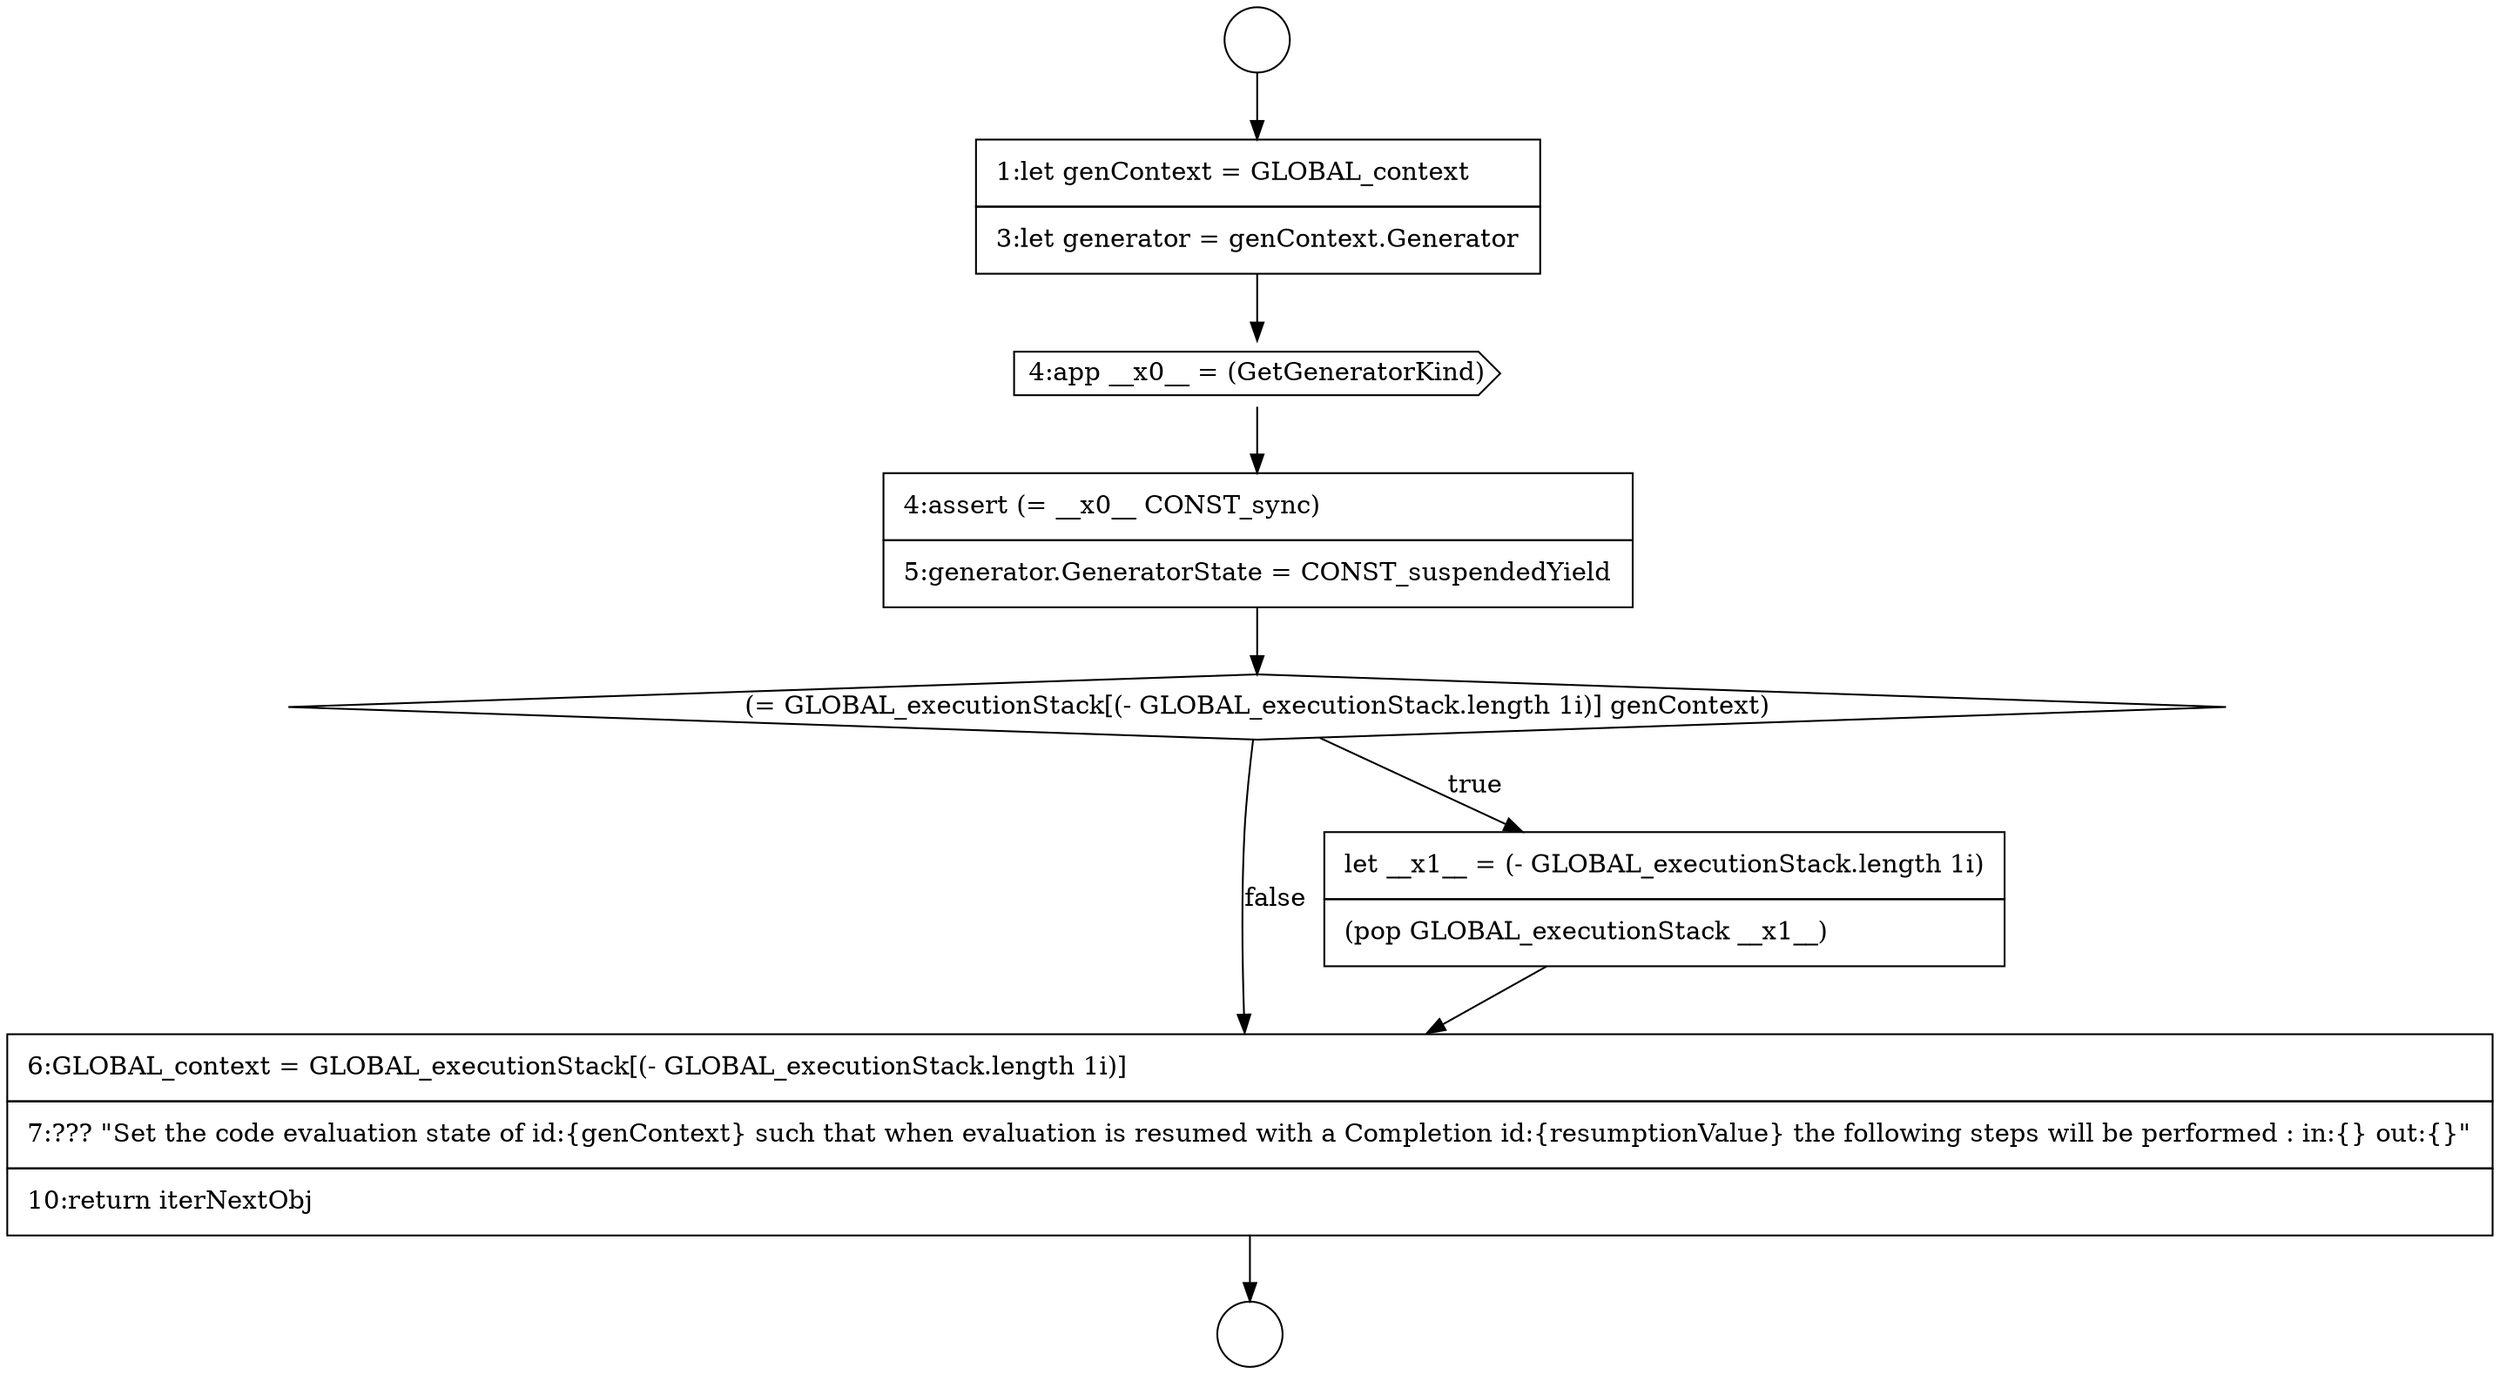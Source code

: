 digraph {
  node19230 [shape=none, margin=0, label=<<font color="black">
    <table border="0" cellborder="1" cellspacing="0" cellpadding="10">
      <tr><td align="left">4:assert (= __x0__ CONST_sync)</td></tr>
      <tr><td align="left">5:generator.GeneratorState = CONST_suspendedYield</td></tr>
    </table>
  </font>> color="black" fillcolor="white" style=filled]
  node19226 [shape=circle label=" " color="black" fillcolor="white" style=filled]
  node19233 [shape=none, margin=0, label=<<font color="black">
    <table border="0" cellborder="1" cellspacing="0" cellpadding="10">
      <tr><td align="left">6:GLOBAL_context = GLOBAL_executionStack[(- GLOBAL_executionStack.length 1i)]</td></tr>
      <tr><td align="left">7:??? &quot;Set the code evaluation state of id:{genContext} such that when evaluation is resumed with a Completion id:{resumptionValue} the following steps will be performed : in:{} out:{}&quot;</td></tr>
      <tr><td align="left">10:return iterNextObj</td></tr>
    </table>
  </font>> color="black" fillcolor="white" style=filled]
  node19231 [shape=diamond, label=<<font color="black">(= GLOBAL_executionStack[(- GLOBAL_executionStack.length 1i)] genContext)</font>> color="black" fillcolor="white" style=filled]
  node19227 [shape=circle label=" " color="black" fillcolor="white" style=filled]
  node19228 [shape=none, margin=0, label=<<font color="black">
    <table border="0" cellborder="1" cellspacing="0" cellpadding="10">
      <tr><td align="left">1:let genContext = GLOBAL_context</td></tr>
      <tr><td align="left">3:let generator = genContext.Generator</td></tr>
    </table>
  </font>> color="black" fillcolor="white" style=filled]
  node19229 [shape=cds, label=<<font color="black">4:app __x0__ = (GetGeneratorKind)</font>> color="black" fillcolor="white" style=filled]
  node19232 [shape=none, margin=0, label=<<font color="black">
    <table border="0" cellborder="1" cellspacing="0" cellpadding="10">
      <tr><td align="left">let __x1__ = (- GLOBAL_executionStack.length 1i)</td></tr>
      <tr><td align="left">(pop GLOBAL_executionStack __x1__)</td></tr>
    </table>
  </font>> color="black" fillcolor="white" style=filled]
  node19228 -> node19229 [ color="black"]
  node19226 -> node19228 [ color="black"]
  node19232 -> node19233 [ color="black"]
  node19233 -> node19227 [ color="black"]
  node19229 -> node19230 [ color="black"]
  node19231 -> node19232 [label=<<font color="black">true</font>> color="black"]
  node19231 -> node19233 [label=<<font color="black">false</font>> color="black"]
  node19230 -> node19231 [ color="black"]
}
